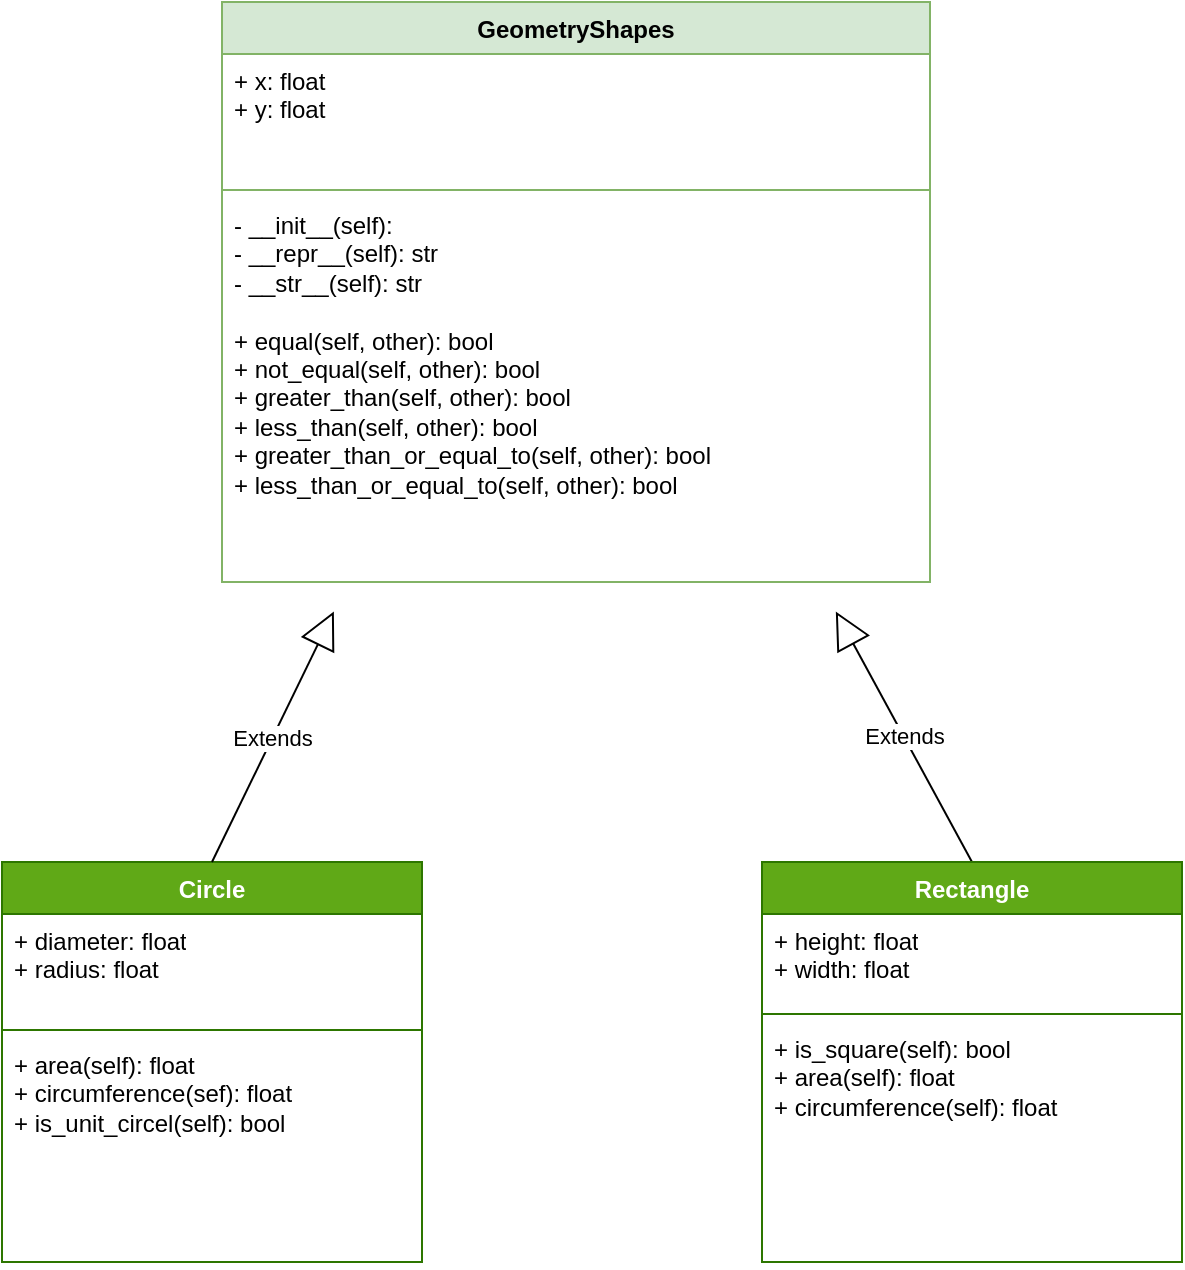<mxfile>
    <diagram id="C5RBs43oDa-KdzZeNtuy" name="Page-1">
        <mxGraphModel dx="747" dy="562" grid="1" gridSize="10" guides="1" tooltips="1" connect="1" arrows="1" fold="1" page="1" pageScale="1" pageWidth="827" pageHeight="1169" math="0" shadow="0">
            <root>
                <mxCell id="WIyWlLk6GJQsqaUBKTNV-0"/>
                <mxCell id="WIyWlLk6GJQsqaUBKTNV-1" parent="WIyWlLk6GJQsqaUBKTNV-0"/>
                <mxCell id="4JsJQQCCOiamE_zAF1IR-0" value="GeometryShapes" style="swimlane;fontStyle=1;align=center;verticalAlign=top;childLayout=stackLayout;horizontal=1;startSize=26;horizontalStack=0;resizeParent=1;resizeParentMax=0;resizeLast=0;collapsible=1;marginBottom=0;whiteSpace=wrap;html=1;fillColor=#d5e8d4;strokeColor=#82b366;" parent="WIyWlLk6GJQsqaUBKTNV-1" vertex="1">
                    <mxGeometry x="190" y="40" width="354" height="290" as="geometry"/>
                </mxCell>
                <mxCell id="4JsJQQCCOiamE_zAF1IR-1" value="+ x: float&lt;br&gt;+ y: float" style="text;strokeColor=none;fillColor=none;align=left;verticalAlign=top;spacingLeft=4;spacingRight=4;overflow=hidden;rotatable=0;points=[[0,0.5],[1,0.5]];portConstraint=eastwest;whiteSpace=wrap;html=1;" parent="4JsJQQCCOiamE_zAF1IR-0" vertex="1">
                    <mxGeometry y="26" width="354" height="64" as="geometry"/>
                </mxCell>
                <mxCell id="4JsJQQCCOiamE_zAF1IR-2" value="" style="line;strokeWidth=1;fillColor=none;align=left;verticalAlign=middle;spacingTop=-1;spacingLeft=3;spacingRight=3;rotatable=0;labelPosition=right;points=[];portConstraint=eastwest;strokeColor=inherit;" parent="4JsJQQCCOiamE_zAF1IR-0" vertex="1">
                    <mxGeometry y="90" width="354" height="8" as="geometry"/>
                </mxCell>
                <mxCell id="4JsJQQCCOiamE_zAF1IR-3" value="- __init__(self):&amp;nbsp;&lt;br&gt;- __repr__(self): str&lt;br&gt;- __str__(self): str&lt;br&gt;&lt;br&gt;+ equal(self, other): bool&lt;br&gt;+ not_equal(self, other): bool&lt;br&gt;+ greater_than(self, other): bool&lt;br&gt;+ less_than(self, other): bool&lt;br&gt;+ greater_than_or_equal_to(self, other): bool&lt;br&gt;+ less_than_or_equal_to(self, other): bool" style="text;strokeColor=none;fillColor=none;align=left;verticalAlign=top;spacingLeft=4;spacingRight=4;overflow=hidden;rotatable=0;points=[[0,0.5],[1,0.5]];portConstraint=eastwest;whiteSpace=wrap;html=1;" parent="4JsJQQCCOiamE_zAF1IR-0" vertex="1">
                    <mxGeometry y="98" width="354" height="192" as="geometry"/>
                </mxCell>
                <mxCell id="4JsJQQCCOiamE_zAF1IR-6" value="Circle" style="swimlane;fontStyle=1;align=center;verticalAlign=top;childLayout=stackLayout;horizontal=1;startSize=26;horizontalStack=0;resizeParent=1;resizeParentMax=0;resizeLast=0;collapsible=1;marginBottom=0;whiteSpace=wrap;html=1;fillColor=#60a917;strokeColor=#2D7600;fontColor=#ffffff;" parent="WIyWlLk6GJQsqaUBKTNV-1" vertex="1">
                    <mxGeometry x="80" y="470" width="210" height="200" as="geometry"/>
                </mxCell>
                <mxCell id="4JsJQQCCOiamE_zAF1IR-7" value="+ diameter: float&lt;br&gt;+ radius: float" style="text;strokeColor=none;fillColor=none;align=left;verticalAlign=top;spacingLeft=4;spacingRight=4;overflow=hidden;rotatable=0;points=[[0,0.5],[1,0.5]];portConstraint=eastwest;whiteSpace=wrap;html=1;" parent="4JsJQQCCOiamE_zAF1IR-6" vertex="1">
                    <mxGeometry y="26" width="210" height="54" as="geometry"/>
                </mxCell>
                <mxCell id="4JsJQQCCOiamE_zAF1IR-8" value="" style="line;strokeWidth=1;fillColor=none;align=left;verticalAlign=middle;spacingTop=-1;spacingLeft=3;spacingRight=3;rotatable=0;labelPosition=right;points=[];portConstraint=eastwest;strokeColor=inherit;" parent="4JsJQQCCOiamE_zAF1IR-6" vertex="1">
                    <mxGeometry y="80" width="210" height="8" as="geometry"/>
                </mxCell>
                <mxCell id="4JsJQQCCOiamE_zAF1IR-9" value="+ area(self): float&lt;br&gt;+&amp;nbsp;circumference(sef): float&lt;br&gt;+ is_unit_circel(self): bool" style="text;strokeColor=none;fillColor=none;align=left;verticalAlign=top;spacingLeft=4;spacingRight=4;overflow=hidden;rotatable=0;points=[[0,0.5],[1,0.5]];portConstraint=eastwest;whiteSpace=wrap;html=1;" parent="4JsJQQCCOiamE_zAF1IR-6" vertex="1">
                    <mxGeometry y="88" width="210" height="112" as="geometry"/>
                </mxCell>
                <mxCell id="4JsJQQCCOiamE_zAF1IR-14" value="Extends" style="endArrow=block;endSize=16;endFill=0;html=1;rounded=0;exitX=0.5;exitY=0;exitDx=0;exitDy=0;entryX=0.158;entryY=1.077;entryDx=0;entryDy=0;entryPerimeter=0;" parent="WIyWlLk6GJQsqaUBKTNV-1" source="4JsJQQCCOiamE_zAF1IR-6" target="4JsJQQCCOiamE_zAF1IR-3" edge="1">
                    <mxGeometry width="160" relative="1" as="geometry">
                        <mxPoint x="320" y="360" as="sourcePoint"/>
                        <mxPoint x="300" y="290" as="targetPoint"/>
                    </mxGeometry>
                </mxCell>
                <mxCell id="4JsJQQCCOiamE_zAF1IR-15" value="Extends" style="endArrow=block;endSize=16;endFill=0;html=1;rounded=0;exitX=0.5;exitY=0;exitDx=0;exitDy=0;entryX=0.867;entryY=1.077;entryDx=0;entryDy=0;entryPerimeter=0;" parent="WIyWlLk6GJQsqaUBKTNV-1" source="4JsJQQCCOiamE_zAF1IR-10" target="4JsJQQCCOiamE_zAF1IR-3" edge="1">
                    <mxGeometry width="160" relative="1" as="geometry">
                        <mxPoint x="540" y="360" as="sourcePoint"/>
                        <mxPoint x="420" y="300" as="targetPoint"/>
                        <Array as="points"/>
                    </mxGeometry>
                </mxCell>
                <mxCell id="4JsJQQCCOiamE_zAF1IR-10" value="Rectangle" style="swimlane;fontStyle=1;align=center;verticalAlign=top;childLayout=stackLayout;horizontal=1;startSize=26;horizontalStack=0;resizeParent=1;resizeParentMax=0;resizeLast=0;collapsible=1;marginBottom=0;whiteSpace=wrap;html=1;fillColor=#60a917;strokeColor=#2D7600;fontColor=#ffffff;" parent="WIyWlLk6GJQsqaUBKTNV-1" vertex="1">
                    <mxGeometry x="460" y="470" width="210" height="200" as="geometry"/>
                </mxCell>
                <mxCell id="4JsJQQCCOiamE_zAF1IR-11" value="+ height: float&lt;br&gt;+ width: float" style="text;strokeColor=none;fillColor=none;align=left;verticalAlign=top;spacingLeft=4;spacingRight=4;overflow=hidden;rotatable=0;points=[[0,0.5],[1,0.5]];portConstraint=eastwest;whiteSpace=wrap;html=1;" parent="4JsJQQCCOiamE_zAF1IR-10" vertex="1">
                    <mxGeometry y="26" width="210" height="46" as="geometry"/>
                </mxCell>
                <mxCell id="4JsJQQCCOiamE_zAF1IR-12" value="" style="line;strokeWidth=1;fillColor=none;align=left;verticalAlign=middle;spacingTop=-1;spacingLeft=3;spacingRight=3;rotatable=0;labelPosition=right;points=[];portConstraint=eastwest;strokeColor=inherit;" parent="4JsJQQCCOiamE_zAF1IR-10" vertex="1">
                    <mxGeometry y="72" width="210" height="8" as="geometry"/>
                </mxCell>
                <mxCell id="4JsJQQCCOiamE_zAF1IR-13" value="+ is_square(self): bool&lt;br&gt;+ area(self): float&lt;br style=&quot;border-color: var(--border-color);&quot;&gt;+&amp;nbsp;circumference(self): float" style="text;strokeColor=none;fillColor=none;align=left;verticalAlign=top;spacingLeft=4;spacingRight=4;overflow=hidden;rotatable=0;points=[[0,0.5],[1,0.5]];portConstraint=eastwest;whiteSpace=wrap;html=1;" parent="4JsJQQCCOiamE_zAF1IR-10" vertex="1">
                    <mxGeometry y="80" width="210" height="120" as="geometry"/>
                </mxCell>
            </root>
        </mxGraphModel>
    </diagram>
</mxfile>